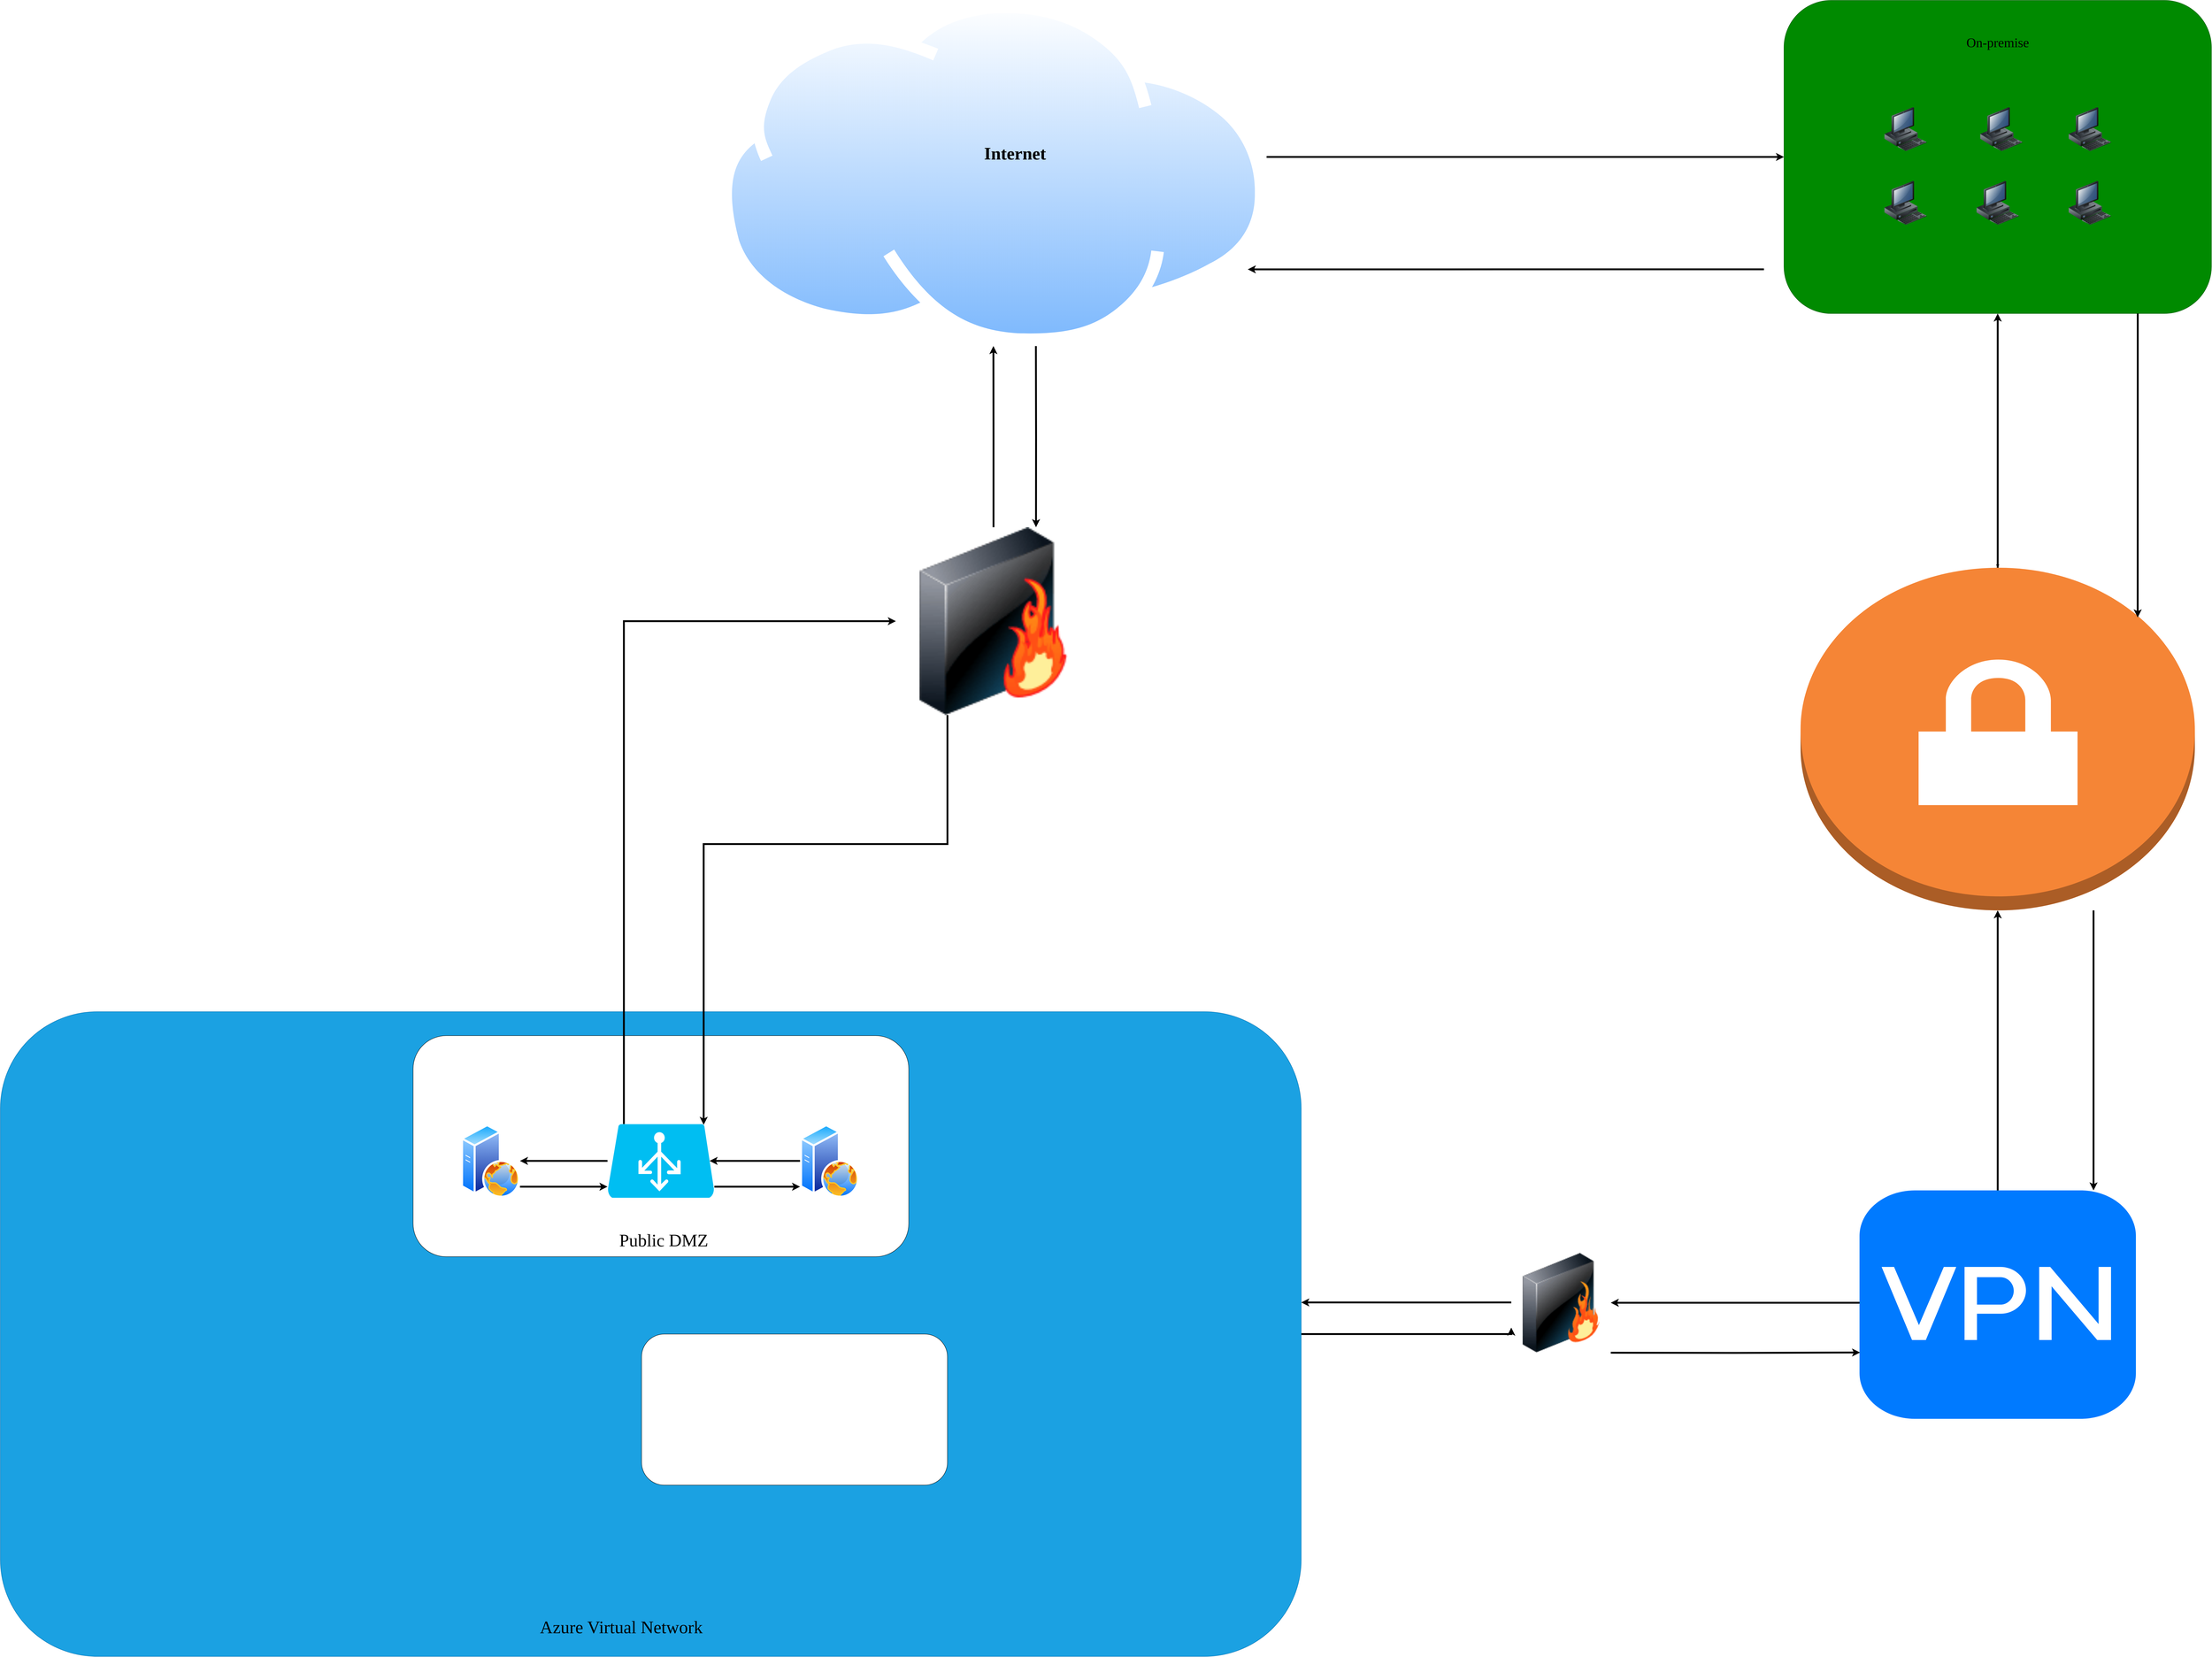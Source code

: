 <mxfile version="24.2.3" type="github">
  <diagram name="Page-1" id="PHaOog0F7teunCjuMIIl">
    <mxGraphModel dx="12057" dy="2143" grid="1" gridSize="10" guides="1" tooltips="1" connect="1" arrows="1" fold="1" page="1" pageScale="1" pageWidth="850" pageHeight="1100" math="0" shadow="0">
      <root>
        <mxCell id="0" />
        <mxCell id="1" parent="0" />
        <mxCell id="lBEgjoYt6myg12g64Ab7-48" style="edgeStyle=orthogonalEdgeStyle;rounded=0;orthogonalLoop=1;jettySize=auto;html=1;entryX=0.5;entryY=0;entryDx=0;entryDy=0;strokeWidth=5;" edge="1" parent="1">
          <mxGeometry relative="1" as="geometry">
            <mxPoint x="-4399.985" y="1168.3" as="sourcePoint" />
            <mxPoint x="-4399.67" y="1660.0" as="targetPoint" />
          </mxGeometry>
        </mxCell>
        <mxCell id="lBEgjoYt6myg12g64Ab7-73" style="edgeStyle=orthogonalEdgeStyle;rounded=0;orthogonalLoop=1;jettySize=auto;html=1;entryX=0;entryY=0.5;entryDx=0;entryDy=0;strokeWidth=5;" edge="1" parent="1" source="_pmFMM78xHH3_ghr4jos-1" target="lBEgjoYt6myg12g64Ab7-24">
          <mxGeometry relative="1" as="geometry">
            <Array as="points">
              <mxPoint x="-3430" y="655" />
              <mxPoint x="-3430" y="655" />
            </Array>
          </mxGeometry>
        </mxCell>
        <mxCell id="_pmFMM78xHH3_ghr4jos-1" value="" style="image;aspect=fixed;perimeter=ellipsePerimeter;html=1;align=center;shadow=0;dashed=0;spacingTop=3;image=img/lib/active_directory/internet_cloud.svg;" parent="1" vertex="1">
          <mxGeometry x="-5260" y="230" width="1489.37" height="938.3" as="geometry" />
        </mxCell>
        <mxCell id="lBEgjoYt6myg12g64Ab7-44" style="edgeStyle=orthogonalEdgeStyle;rounded=0;orthogonalLoop=1;jettySize=auto;html=1;entryX=0;entryY=0.75;entryDx=0;entryDy=0;strokeWidth=5;" edge="1" parent="1" source="lBEgjoYt6myg12g64Ab7-23" target="lBEgjoYt6myg12g64Ab7-39">
          <mxGeometry relative="1" as="geometry">
            <Array as="points">
              <mxPoint x="-3110" y="3850" />
            </Array>
          </mxGeometry>
        </mxCell>
        <mxCell id="lBEgjoYt6myg12g64Ab7-23" value="" style="rounded=1;whiteSpace=wrap;html=1;fillColor=#1ba1e2;fontColor=#ffffff;strokeColor=#006EAF;" vertex="1" parent="1">
          <mxGeometry x="-7210" y="2975" width="3530" height="1750" as="geometry" />
        </mxCell>
        <mxCell id="lBEgjoYt6myg12g64Ab7-28" style="edgeStyle=orthogonalEdgeStyle;rounded=0;orthogonalLoop=1;jettySize=auto;html=1;" edge="1" parent="1" source="lBEgjoYt6myg12g64Ab7-24" target="lBEgjoYt6myg12g64Ab7-26">
          <mxGeometry relative="1" as="geometry" />
        </mxCell>
        <mxCell id="lBEgjoYt6myg12g64Ab7-72" style="edgeStyle=orthogonalEdgeStyle;rounded=0;orthogonalLoop=1;jettySize=auto;html=1;entryX=1;entryY=0.5;entryDx=0;entryDy=0;strokeWidth=5;" edge="1" parent="1">
          <mxGeometry relative="1" as="geometry">
            <mxPoint x="-2424.37" y="960" as="sourcePoint" />
            <mxPoint x="-3825.0" y="960.15" as="targetPoint" />
            <Array as="points">
              <mxPoint x="-2784.37" y="960" />
              <mxPoint x="-2784.37" y="960" />
            </Array>
          </mxGeometry>
        </mxCell>
        <mxCell id="lBEgjoYt6myg12g64Ab7-24" value="" style="rounded=1;whiteSpace=wrap;html=1;fillColor=#008a00;fontColor=#ffffff;strokeColor=#005700;" vertex="1" parent="1">
          <mxGeometry x="-2370" y="230" width="1160" height="850" as="geometry" />
        </mxCell>
        <mxCell id="lBEgjoYt6myg12g64Ab7-29" style="edgeStyle=orthogonalEdgeStyle;rounded=0;orthogonalLoop=1;jettySize=auto;html=1;strokeWidth=5;" edge="1" parent="1" source="lBEgjoYt6myg12g64Ab7-26" target="lBEgjoYt6myg12g64Ab7-27">
          <mxGeometry relative="1" as="geometry">
            <Array as="points">
              <mxPoint x="-1530" y="2730" />
              <mxPoint x="-1530" y="2730" />
            </Array>
          </mxGeometry>
        </mxCell>
        <mxCell id="lBEgjoYt6myg12g64Ab7-35" style="edgeStyle=orthogonalEdgeStyle;rounded=0;orthogonalLoop=1;jettySize=auto;html=1;entryX=0.5;entryY=1;entryDx=0;entryDy=0;strokeWidth=5;" edge="1" parent="1" source="lBEgjoYt6myg12g64Ab7-26" target="lBEgjoYt6myg12g64Ab7-24">
          <mxGeometry relative="1" as="geometry" />
        </mxCell>
        <mxCell id="lBEgjoYt6myg12g64Ab7-26" value="" style="outlineConnect=0;dashed=0;verticalLabelPosition=bottom;verticalAlign=top;align=center;html=1;shape=mxgraph.aws3.vpn_gateway;fillColor=#F58536;gradientColor=none;" vertex="1" parent="1">
          <mxGeometry x="-2325" y="1770" width="1070" height="930" as="geometry" />
        </mxCell>
        <mxCell id="lBEgjoYt6myg12g64Ab7-36" style="edgeStyle=orthogonalEdgeStyle;rounded=1;orthogonalLoop=1;jettySize=auto;html=1;strokeWidth=5;strokeColor=default;curved=0;" edge="1" parent="1" source="lBEgjoYt6myg12g64Ab7-27" target="lBEgjoYt6myg12g64Ab7-26">
          <mxGeometry relative="1" as="geometry" />
        </mxCell>
        <mxCell id="lBEgjoYt6myg12g64Ab7-41" style="edgeStyle=orthogonalEdgeStyle;rounded=0;orthogonalLoop=1;jettySize=auto;html=1;strokeWidth=5;" edge="1" parent="1" source="lBEgjoYt6myg12g64Ab7-27" target="lBEgjoYt6myg12g64Ab7-39">
          <mxGeometry relative="1" as="geometry">
            <Array as="points">
              <mxPoint x="-2340" y="3765" />
              <mxPoint x="-2340" y="3765" />
            </Array>
          </mxGeometry>
        </mxCell>
        <mxCell id="lBEgjoYt6myg12g64Ab7-27" value="" style="html=1;strokeWidth=1;shadow=0;dashed=0;shape=mxgraph.ios7.misc.vpn;fillColor=#007AFF;strokeColor=none;buttonText=;strokeColor2=#222222;fontColor=#222222;fontSize=8;verticalLabelPosition=bottom;verticalAlign=top;align=center;sketch=0;" vertex="1" parent="1">
          <mxGeometry x="-2165" y="3460" width="750" height="620" as="geometry" />
        </mxCell>
        <mxCell id="lBEgjoYt6myg12g64Ab7-32" style="edgeStyle=orthogonalEdgeStyle;rounded=0;orthogonalLoop=1;jettySize=auto;html=1;entryX=0.855;entryY=0.145;entryDx=0;entryDy=0;entryPerimeter=0;strokeWidth=5;" edge="1" parent="1" source="lBEgjoYt6myg12g64Ab7-24" target="lBEgjoYt6myg12g64Ab7-26">
          <mxGeometry relative="1" as="geometry">
            <Array as="points">
              <mxPoint x="-1410" y="1250" />
              <mxPoint x="-1410" y="1250" />
            </Array>
          </mxGeometry>
        </mxCell>
        <mxCell id="lBEgjoYt6myg12g64Ab7-43" style="edgeStyle=orthogonalEdgeStyle;rounded=0;orthogonalLoop=1;jettySize=auto;html=1;strokeWidth=5;" edge="1" parent="1">
          <mxGeometry relative="1" as="geometry">
            <mxPoint x="-3110" y="3764.17" as="sourcePoint" />
            <mxPoint x="-3680.0" y="3764.17" as="targetPoint" />
            <Array as="points">
              <mxPoint x="-3250" y="3764.17" />
              <mxPoint x="-3250" y="3764.17" />
            </Array>
          </mxGeometry>
        </mxCell>
        <mxCell id="lBEgjoYt6myg12g64Ab7-39" value="" style="image;html=1;image=img/lib/clip_art/networking/Firewall_128x128.png" vertex="1" parent="1">
          <mxGeometry x="-3110" y="3630" width="270" height="270" as="geometry" />
        </mxCell>
        <mxCell id="lBEgjoYt6myg12g64Ab7-40" style="edgeStyle=orthogonalEdgeStyle;rounded=0;orthogonalLoop=1;jettySize=auto;html=1;entryX=0.002;entryY=0.491;entryDx=0;entryDy=0;entryPerimeter=0;strokeWidth=5;" edge="1" parent="1">
          <mxGeometry relative="1" as="geometry">
            <mxPoint x="-2840" y="3900.58" as="sourcePoint" />
            <mxPoint x="-2163.5" y="3900" as="targetPoint" />
          </mxGeometry>
        </mxCell>
        <mxCell id="lBEgjoYt6myg12g64Ab7-49" style="edgeStyle=orthogonalEdgeStyle;rounded=0;orthogonalLoop=1;jettySize=auto;html=1;strokeWidth=5;" edge="1" parent="1" source="lBEgjoYt6myg12g64Ab7-45" target="_pmFMM78xHH3_ghr4jos-1">
          <mxGeometry relative="1" as="geometry" />
        </mxCell>
        <mxCell id="lBEgjoYt6myg12g64Ab7-45" value="" style="image;html=1;image=img/lib/clip_art/networking/Firewall-page1_128x128.png" vertex="1" parent="1">
          <mxGeometry x="-4780" y="1660" width="530" height="510" as="geometry" />
        </mxCell>
        <mxCell id="lBEgjoYt6myg12g64Ab7-50" value="&lt;font face=&quot;Comic Sans MS&quot; style=&quot;font-size: 48px;&quot;&gt;&lt;b style=&quot;&quot;&gt;Internet&lt;/b&gt;&lt;/font&gt;" style="text;strokeColor=none;align=center;fillColor=none;html=1;verticalAlign=middle;whiteSpace=wrap;rounded=0;" vertex="1" parent="1">
          <mxGeometry x="-4732.98" y="530" width="552.98" height="230" as="geometry" />
        </mxCell>
        <mxCell id="lBEgjoYt6myg12g64Ab7-51" value="&lt;font face=&quot;Comic Sans MS&quot; style=&quot;font-size: 36px;&quot;&gt;On-premise&lt;/font&gt;" style="text;strokeColor=none;align=center;fillColor=none;html=1;verticalAlign=middle;whiteSpace=wrap;rounded=0;" vertex="1" parent="1">
          <mxGeometry x="-2075" y="250" width="570" height="190" as="geometry" />
        </mxCell>
        <mxCell id="lBEgjoYt6myg12g64Ab7-52" value="" style="image;html=1;image=img/lib/clip_art/computers/Workstation_128x128.png" vertex="1" parent="1">
          <mxGeometry x="-2100" y="520" width="120" height="120" as="geometry" />
        </mxCell>
        <mxCell id="lBEgjoYt6myg12g64Ab7-53" value="" style="image;html=1;image=img/lib/clip_art/computers/Workstation_128x128.png" vertex="1" parent="1">
          <mxGeometry x="-1850" y="720" width="120" height="120" as="geometry" />
        </mxCell>
        <mxCell id="lBEgjoYt6myg12g64Ab7-54" value="" style="image;html=1;image=img/lib/clip_art/computers/Workstation_128x128.png" vertex="1" parent="1">
          <mxGeometry x="-1840" y="520" width="120" height="120" as="geometry" />
        </mxCell>
        <mxCell id="lBEgjoYt6myg12g64Ab7-55" value="" style="image;html=1;image=img/lib/clip_art/computers/Workstation_128x128.png" vertex="1" parent="1">
          <mxGeometry x="-1600" y="720" width="120" height="120" as="geometry" />
        </mxCell>
        <mxCell id="lBEgjoYt6myg12g64Ab7-56" value="" style="image;html=1;image=img/lib/clip_art/computers/Workstation_128x128.png" vertex="1" parent="1">
          <mxGeometry x="-1600" y="520" width="120" height="120" as="geometry" />
        </mxCell>
        <mxCell id="lBEgjoYt6myg12g64Ab7-57" value="" style="image;html=1;image=img/lib/clip_art/computers/Workstation_128x128.png" vertex="1" parent="1">
          <mxGeometry x="-2100" y="720" width="120" height="120" as="geometry" />
        </mxCell>
        <mxCell id="lBEgjoYt6myg12g64Ab7-58" value="&lt;font face=&quot;Comic Sans MS&quot; style=&quot;font-size: 48px;&quot;&gt;Azure Virtual Network&lt;/font&gt;" style="text;strokeColor=none;align=center;fillColor=none;html=1;verticalAlign=middle;whiteSpace=wrap;rounded=0;" vertex="1" parent="1">
          <mxGeometry x="-5790" y="4565" width="530" height="160" as="geometry" />
        </mxCell>
        <mxCell id="lBEgjoYt6myg12g64Ab7-59" value="" style="rounded=1;whiteSpace=wrap;html=1;" vertex="1" parent="1">
          <mxGeometry x="-6090" y="3040" width="1345" height="600" as="geometry" />
        </mxCell>
        <mxCell id="lBEgjoYt6myg12g64Ab7-60" value="&lt;font face=&quot;Comic Sans MS&quot; style=&quot;font-size: 48px;&quot;&gt;Public DMZ&lt;/font&gt;" style="text;strokeColor=none;align=center;fillColor=none;html=1;verticalAlign=middle;whiteSpace=wrap;rounded=0;" vertex="1" parent="1">
          <mxGeometry x="-5650" y="3550" width="480" height="90" as="geometry" />
        </mxCell>
        <mxCell id="lBEgjoYt6myg12g64Ab7-67" style="edgeStyle=orthogonalEdgeStyle;rounded=0;orthogonalLoop=1;jettySize=auto;html=1;strokeWidth=5;" edge="1" parent="1" source="lBEgjoYt6myg12g64Ab7-61" target="lBEgjoYt6myg12g64Ab7-62">
          <mxGeometry relative="1" as="geometry" />
        </mxCell>
        <mxCell id="lBEgjoYt6myg12g64Ab7-68" style="edgeStyle=orthogonalEdgeStyle;rounded=0;orthogonalLoop=1;jettySize=auto;html=1;entryX=0;entryY=0.5;entryDx=0;entryDy=0;strokeWidth=5;" edge="1" parent="1">
          <mxGeometry relative="1" as="geometry">
            <mxPoint x="-5272.5" y="3450" as="sourcePoint" />
            <mxPoint x="-5040" y="3450" as="targetPoint" />
          </mxGeometry>
        </mxCell>
        <mxCell id="lBEgjoYt6myg12g64Ab7-70" style="edgeStyle=orthogonalEdgeStyle;rounded=0;orthogonalLoop=1;jettySize=auto;html=1;strokeWidth=5;entryX=0;entryY=0.5;entryDx=0;entryDy=0;" edge="1" parent="1" source="lBEgjoYt6myg12g64Ab7-61" target="lBEgjoYt6myg12g64Ab7-45">
          <mxGeometry relative="1" as="geometry">
            <mxPoint x="-4780" y="1900" as="targetPoint" />
            <Array as="points">
              <mxPoint x="-5518" y="1915" />
            </Array>
          </mxGeometry>
        </mxCell>
        <mxCell id="lBEgjoYt6myg12g64Ab7-61" value="" style="verticalLabelPosition=bottom;html=1;verticalAlign=top;align=center;strokeColor=none;fillColor=#00BEF2;shape=mxgraph.azure.azure_load_balancer;" vertex="1" parent="1">
          <mxGeometry x="-5562.5" y="3280" width="290" height="200" as="geometry" />
        </mxCell>
        <mxCell id="lBEgjoYt6myg12g64Ab7-64" style="edgeStyle=orthogonalEdgeStyle;rounded=0;orthogonalLoop=1;jettySize=auto;html=1;strokeWidth=5;" edge="1" parent="1">
          <mxGeometry relative="1" as="geometry">
            <mxPoint x="-5800.0" y="3450" as="sourcePoint" />
            <mxPoint x="-5562.5" y="3450" as="targetPoint" />
          </mxGeometry>
        </mxCell>
        <mxCell id="lBEgjoYt6myg12g64Ab7-62" value="" style="image;aspect=fixed;perimeter=ellipsePerimeter;html=1;align=center;shadow=0;dashed=0;spacingTop=3;image=img/lib/active_directory/web_server.svg;" vertex="1" parent="1">
          <mxGeometry x="-5960" y="3280" width="160" height="200" as="geometry" />
        </mxCell>
        <mxCell id="lBEgjoYt6myg12g64Ab7-63" value="" style="image;aspect=fixed;perimeter=ellipsePerimeter;html=1;align=center;shadow=0;dashed=0;spacingTop=3;image=img/lib/active_directory/web_server.svg;" vertex="1" parent="1">
          <mxGeometry x="-5040" y="3280" width="160" height="200" as="geometry" />
        </mxCell>
        <mxCell id="lBEgjoYt6myg12g64Ab7-69" style="edgeStyle=orthogonalEdgeStyle;rounded=0;orthogonalLoop=1;jettySize=auto;html=1;entryX=0.955;entryY=0.5;entryDx=0;entryDy=0;entryPerimeter=0;strokeWidth=5;" edge="1" parent="1" source="lBEgjoYt6myg12g64Ab7-63" target="lBEgjoYt6myg12g64Ab7-61">
          <mxGeometry relative="1" as="geometry" />
        </mxCell>
        <mxCell id="lBEgjoYt6myg12g64Ab7-71" style="edgeStyle=orthogonalEdgeStyle;rounded=0;orthogonalLoop=1;jettySize=auto;html=1;entryX=0.9;entryY=0.01;entryDx=0;entryDy=0;entryPerimeter=0;strokeWidth=5;" edge="1" parent="1" source="lBEgjoYt6myg12g64Ab7-45" target="lBEgjoYt6myg12g64Ab7-61">
          <mxGeometry relative="1" as="geometry">
            <Array as="points">
              <mxPoint x="-4640" y="2520" />
              <mxPoint x="-5301" y="2520" />
            </Array>
          </mxGeometry>
        </mxCell>
        <mxCell id="lBEgjoYt6myg12g64Ab7-74" value="" style="rounded=1;whiteSpace=wrap;html=1;" vertex="1" parent="1">
          <mxGeometry x="-5470" y="3850" width="830" height="410" as="geometry" />
        </mxCell>
      </root>
    </mxGraphModel>
  </diagram>
</mxfile>
